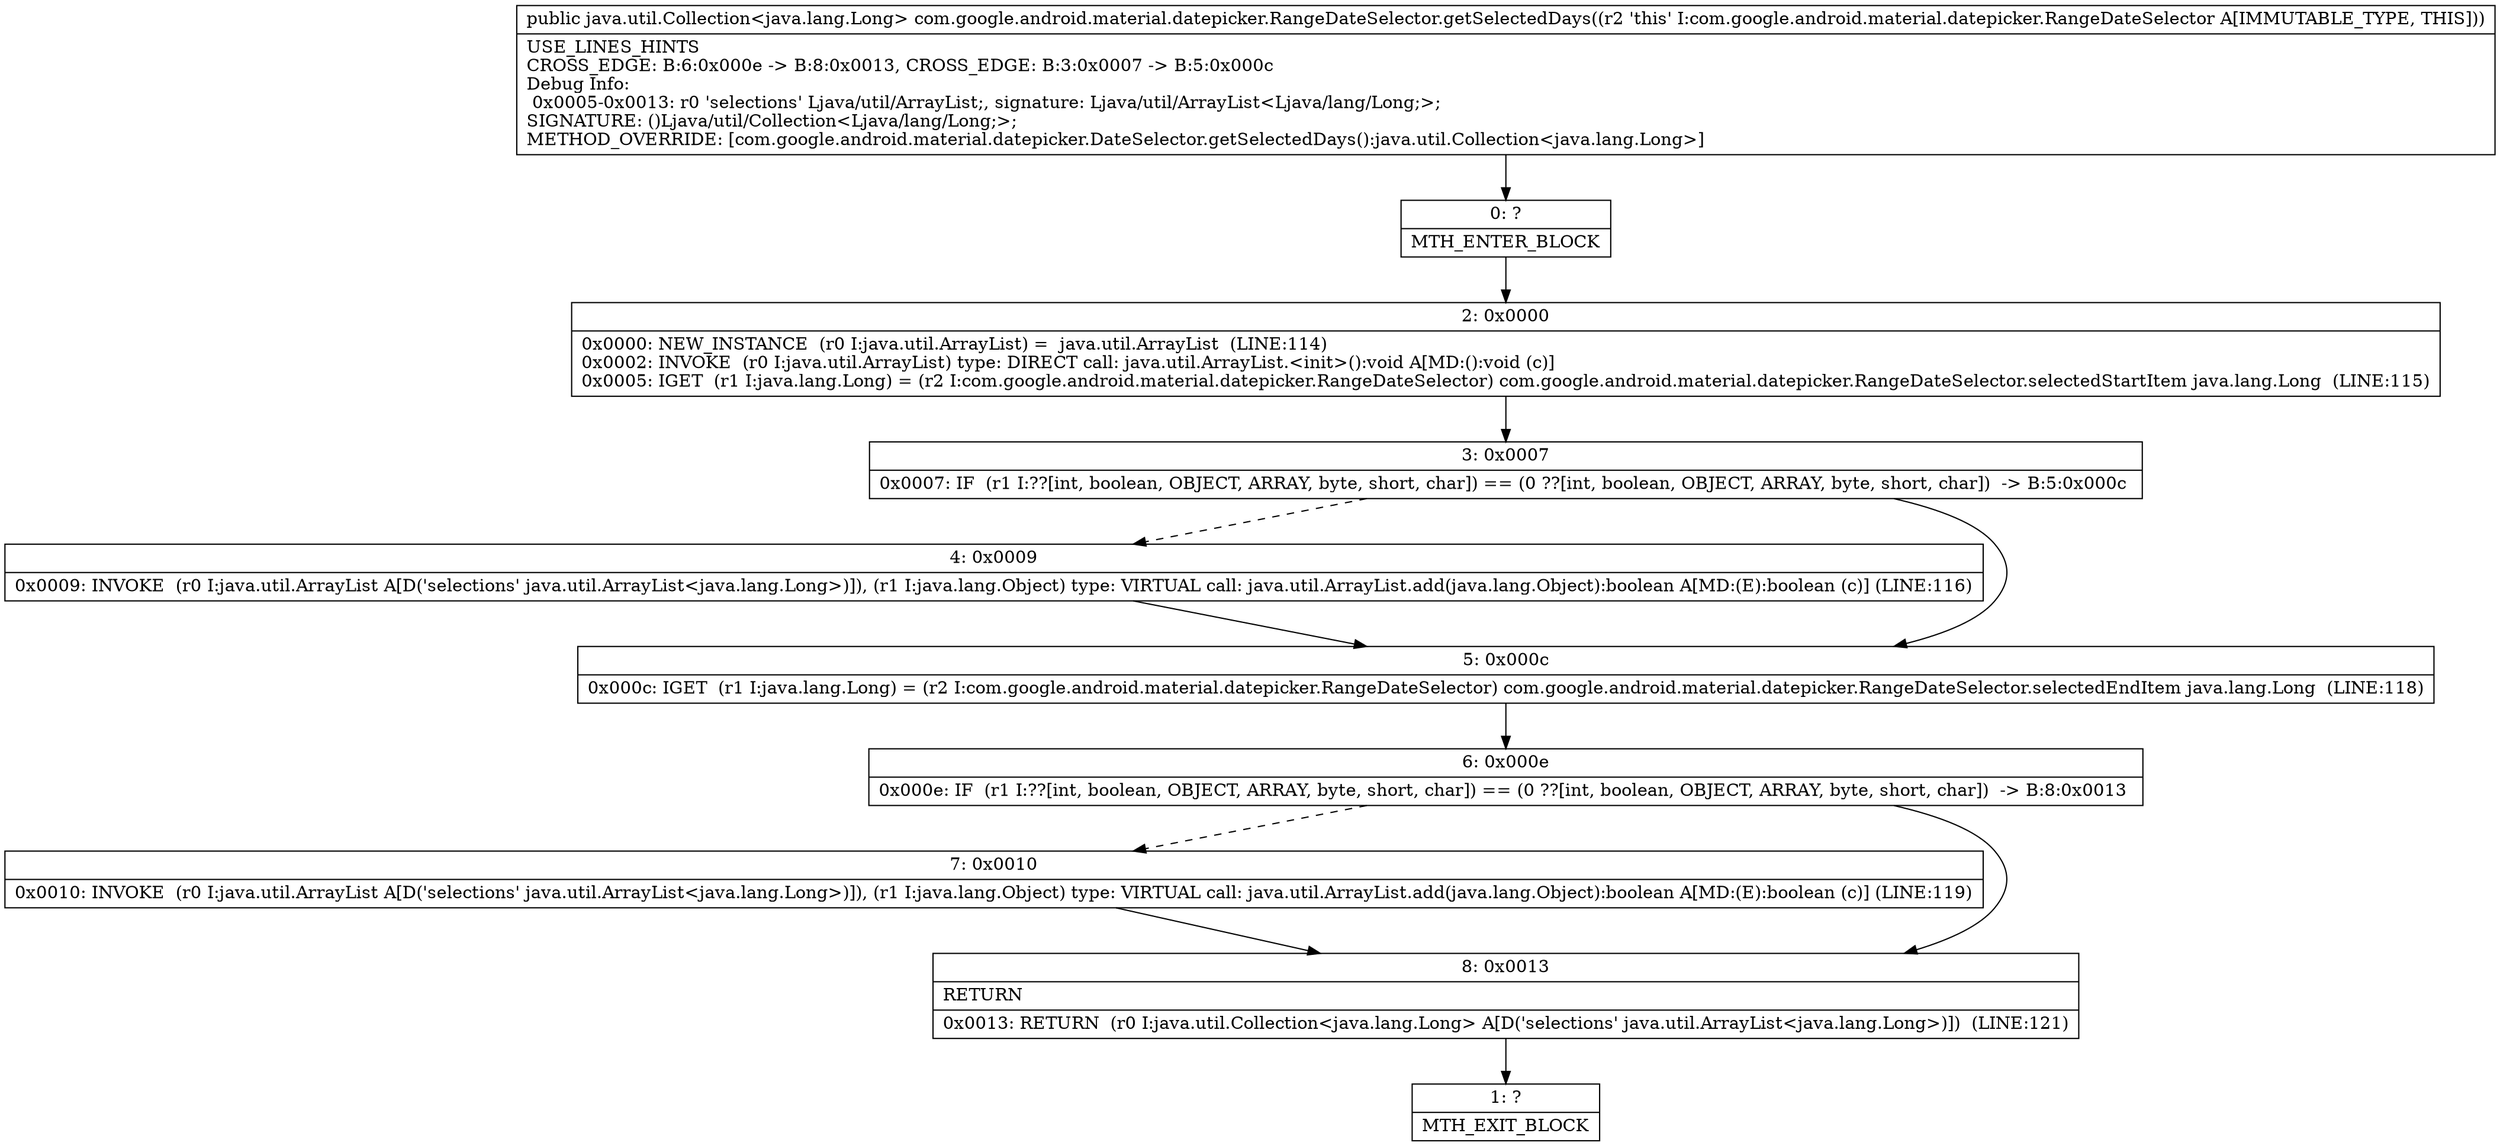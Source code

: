 digraph "CFG forcom.google.android.material.datepicker.RangeDateSelector.getSelectedDays()Ljava\/util\/Collection;" {
Node_0 [shape=record,label="{0\:\ ?|MTH_ENTER_BLOCK\l}"];
Node_2 [shape=record,label="{2\:\ 0x0000|0x0000: NEW_INSTANCE  (r0 I:java.util.ArrayList) =  java.util.ArrayList  (LINE:114)\l0x0002: INVOKE  (r0 I:java.util.ArrayList) type: DIRECT call: java.util.ArrayList.\<init\>():void A[MD:():void (c)]\l0x0005: IGET  (r1 I:java.lang.Long) = (r2 I:com.google.android.material.datepicker.RangeDateSelector) com.google.android.material.datepicker.RangeDateSelector.selectedStartItem java.lang.Long  (LINE:115)\l}"];
Node_3 [shape=record,label="{3\:\ 0x0007|0x0007: IF  (r1 I:??[int, boolean, OBJECT, ARRAY, byte, short, char]) == (0 ??[int, boolean, OBJECT, ARRAY, byte, short, char])  \-\> B:5:0x000c \l}"];
Node_4 [shape=record,label="{4\:\ 0x0009|0x0009: INVOKE  (r0 I:java.util.ArrayList A[D('selections' java.util.ArrayList\<java.lang.Long\>)]), (r1 I:java.lang.Object) type: VIRTUAL call: java.util.ArrayList.add(java.lang.Object):boolean A[MD:(E):boolean (c)] (LINE:116)\l}"];
Node_5 [shape=record,label="{5\:\ 0x000c|0x000c: IGET  (r1 I:java.lang.Long) = (r2 I:com.google.android.material.datepicker.RangeDateSelector) com.google.android.material.datepicker.RangeDateSelector.selectedEndItem java.lang.Long  (LINE:118)\l}"];
Node_6 [shape=record,label="{6\:\ 0x000e|0x000e: IF  (r1 I:??[int, boolean, OBJECT, ARRAY, byte, short, char]) == (0 ??[int, boolean, OBJECT, ARRAY, byte, short, char])  \-\> B:8:0x0013 \l}"];
Node_7 [shape=record,label="{7\:\ 0x0010|0x0010: INVOKE  (r0 I:java.util.ArrayList A[D('selections' java.util.ArrayList\<java.lang.Long\>)]), (r1 I:java.lang.Object) type: VIRTUAL call: java.util.ArrayList.add(java.lang.Object):boolean A[MD:(E):boolean (c)] (LINE:119)\l}"];
Node_8 [shape=record,label="{8\:\ 0x0013|RETURN\l|0x0013: RETURN  (r0 I:java.util.Collection\<java.lang.Long\> A[D('selections' java.util.ArrayList\<java.lang.Long\>)])  (LINE:121)\l}"];
Node_1 [shape=record,label="{1\:\ ?|MTH_EXIT_BLOCK\l}"];
MethodNode[shape=record,label="{public java.util.Collection\<java.lang.Long\> com.google.android.material.datepicker.RangeDateSelector.getSelectedDays((r2 'this' I:com.google.android.material.datepicker.RangeDateSelector A[IMMUTABLE_TYPE, THIS]))  | USE_LINES_HINTS\lCROSS_EDGE: B:6:0x000e \-\> B:8:0x0013, CROSS_EDGE: B:3:0x0007 \-\> B:5:0x000c\lDebug Info:\l  0x0005\-0x0013: r0 'selections' Ljava\/util\/ArrayList;, signature: Ljava\/util\/ArrayList\<Ljava\/lang\/Long;\>;\lSIGNATURE: ()Ljava\/util\/Collection\<Ljava\/lang\/Long;\>;\lMETHOD_OVERRIDE: [com.google.android.material.datepicker.DateSelector.getSelectedDays():java.util.Collection\<java.lang.Long\>]\l}"];
MethodNode -> Node_0;Node_0 -> Node_2;
Node_2 -> Node_3;
Node_3 -> Node_4[style=dashed];
Node_3 -> Node_5;
Node_4 -> Node_5;
Node_5 -> Node_6;
Node_6 -> Node_7[style=dashed];
Node_6 -> Node_8;
Node_7 -> Node_8;
Node_8 -> Node_1;
}

